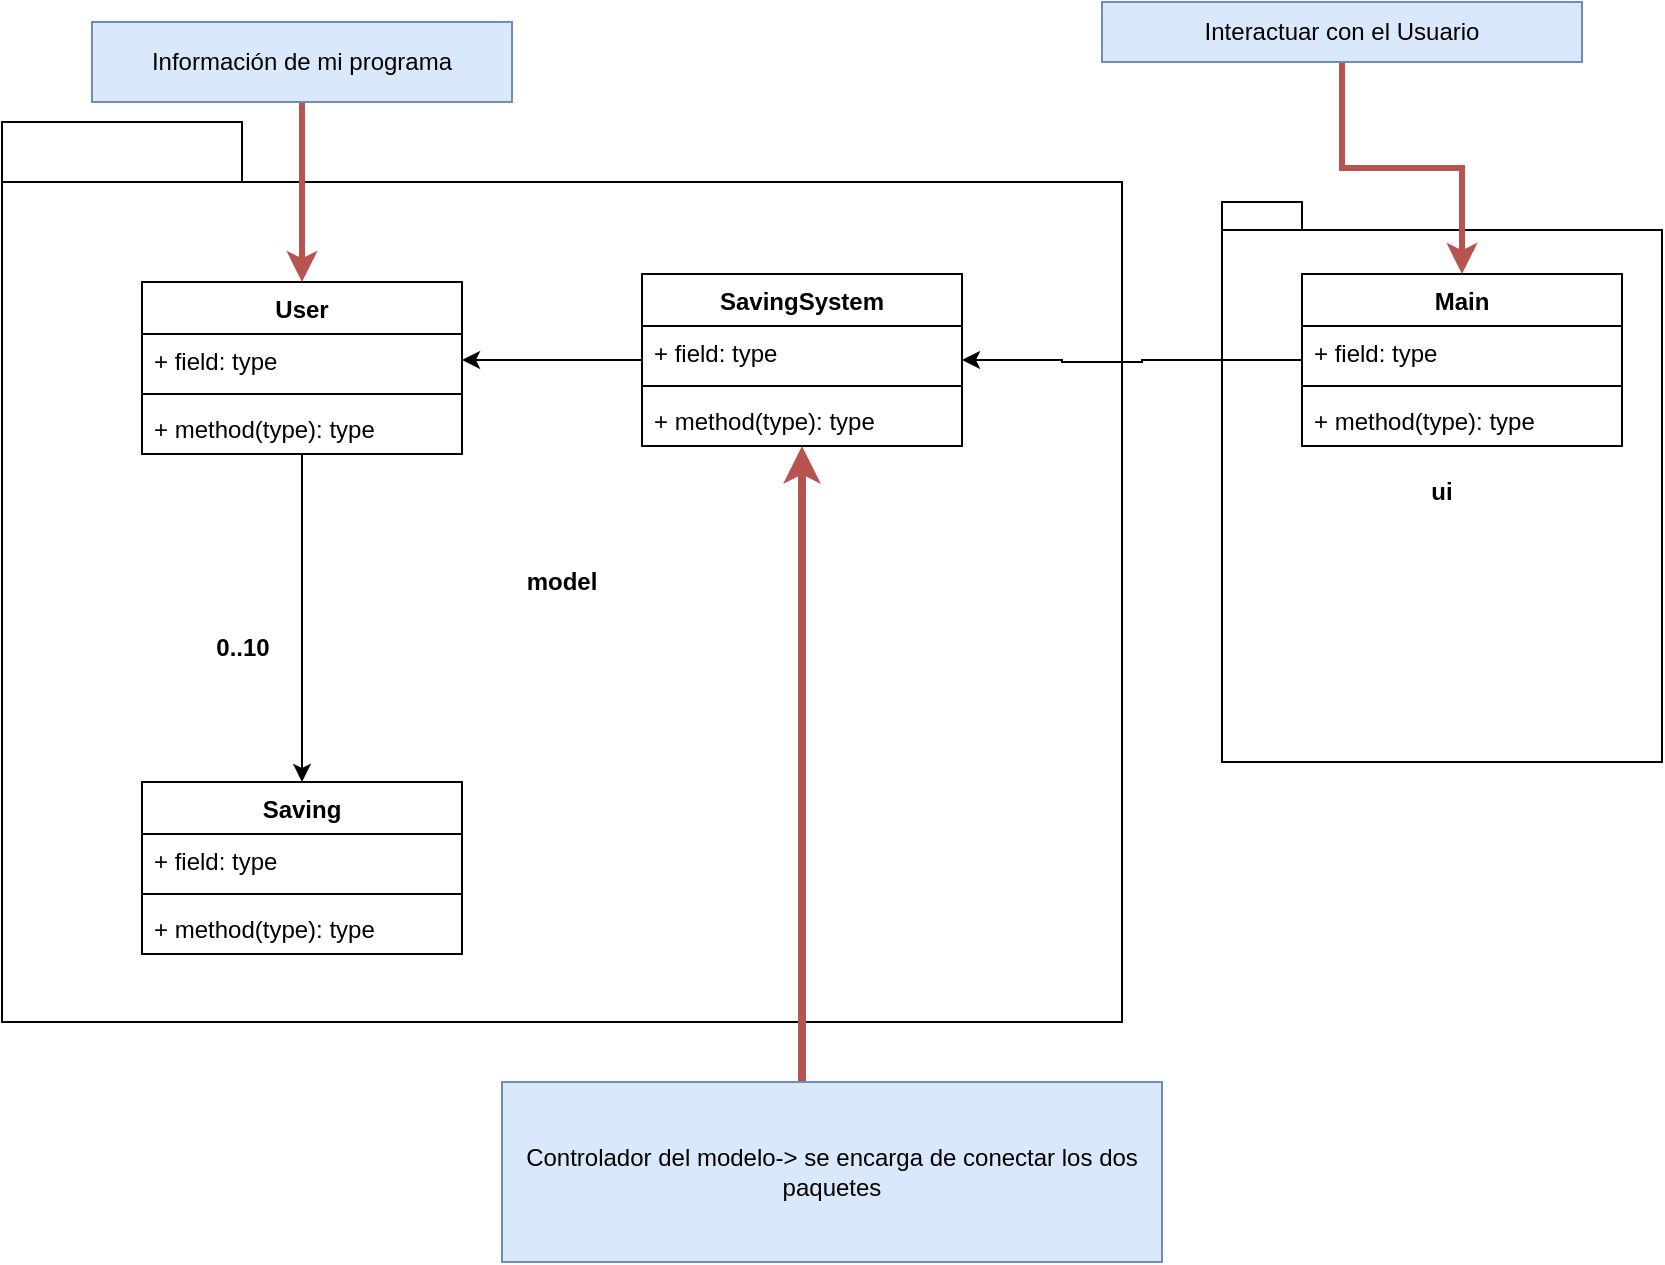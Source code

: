 <mxfile version="21.1.1" type="device">
  <diagram name="Page-1" id="nt6XgSQFn9e_2FXoI4YM">
    <mxGraphModel dx="2416" dy="606" grid="1" gridSize="10" guides="1" tooltips="1" connect="1" arrows="1" fold="1" page="1" pageScale="1" pageWidth="850" pageHeight="1100" math="0" shadow="0">
      <root>
        <mxCell id="0" />
        <mxCell id="1" parent="0" />
        <mxCell id="SWqoYzMEwX4nV6eWuzx6-5" value="&lt;div&gt;model&lt;/div&gt;" style="shape=folder;fontStyle=1;spacingTop=10;tabWidth=120;tabHeight=30;tabPosition=left;html=1;whiteSpace=wrap;" parent="1" vertex="1">
          <mxGeometry x="-810" y="210" width="560" height="450" as="geometry" />
        </mxCell>
        <mxCell id="vLg9exWuFrfTZ2UutzMG-5" style="edgeStyle=orthogonalEdgeStyle;rounded=0;orthogonalLoop=1;jettySize=auto;html=1;entryX=0.5;entryY=0;entryDx=0;entryDy=0;" edge="1" parent="1" source="SWqoYzMEwX4nV6eWuzx6-1" target="vLg9exWuFrfTZ2UutzMG-1">
          <mxGeometry relative="1" as="geometry" />
        </mxCell>
        <mxCell id="SWqoYzMEwX4nV6eWuzx6-1" value="User" style="swimlane;fontStyle=1;align=center;verticalAlign=top;childLayout=stackLayout;horizontal=1;startSize=26;horizontalStack=0;resizeParent=1;resizeParentMax=0;resizeLast=0;collapsible=1;marginBottom=0;whiteSpace=wrap;html=1;" parent="1" vertex="1">
          <mxGeometry x="-740" y="290" width="160" height="86" as="geometry" />
        </mxCell>
        <mxCell id="SWqoYzMEwX4nV6eWuzx6-2" value="+ field: type" style="text;strokeColor=none;fillColor=none;align=left;verticalAlign=top;spacingLeft=4;spacingRight=4;overflow=hidden;rotatable=0;points=[[0,0.5],[1,0.5]];portConstraint=eastwest;whiteSpace=wrap;html=1;" parent="SWqoYzMEwX4nV6eWuzx6-1" vertex="1">
          <mxGeometry y="26" width="160" height="26" as="geometry" />
        </mxCell>
        <mxCell id="SWqoYzMEwX4nV6eWuzx6-3" value="" style="line;strokeWidth=1;fillColor=none;align=left;verticalAlign=middle;spacingTop=-1;spacingLeft=3;spacingRight=3;rotatable=0;labelPosition=right;points=[];portConstraint=eastwest;strokeColor=inherit;" parent="SWqoYzMEwX4nV6eWuzx6-1" vertex="1">
          <mxGeometry y="52" width="160" height="8" as="geometry" />
        </mxCell>
        <mxCell id="SWqoYzMEwX4nV6eWuzx6-4" value="+ method(type): type" style="text;strokeColor=none;fillColor=none;align=left;verticalAlign=top;spacingLeft=4;spacingRight=4;overflow=hidden;rotatable=0;points=[[0,0.5],[1,0.5]];portConstraint=eastwest;whiteSpace=wrap;html=1;" parent="SWqoYzMEwX4nV6eWuzx6-1" vertex="1">
          <mxGeometry y="60" width="160" height="26" as="geometry" />
        </mxCell>
        <mxCell id="SWqoYzMEwX4nV6eWuzx6-10" style="edgeStyle=orthogonalEdgeStyle;rounded=0;orthogonalLoop=1;jettySize=auto;html=1;" parent="1" source="SWqoYzMEwX4nV6eWuzx6-6" target="SWqoYzMEwX4nV6eWuzx6-2" edge="1">
          <mxGeometry relative="1" as="geometry" />
        </mxCell>
        <mxCell id="SWqoYzMEwX4nV6eWuzx6-6" value="SavingSystem" style="swimlane;fontStyle=1;align=center;verticalAlign=top;childLayout=stackLayout;horizontal=1;startSize=26;horizontalStack=0;resizeParent=1;resizeParentMax=0;resizeLast=0;collapsible=1;marginBottom=0;whiteSpace=wrap;html=1;" parent="1" vertex="1">
          <mxGeometry x="-490" y="286" width="160" height="86" as="geometry" />
        </mxCell>
        <mxCell id="SWqoYzMEwX4nV6eWuzx6-7" value="+ field: type" style="text;strokeColor=none;fillColor=none;align=left;verticalAlign=top;spacingLeft=4;spacingRight=4;overflow=hidden;rotatable=0;points=[[0,0.5],[1,0.5]];portConstraint=eastwest;whiteSpace=wrap;html=1;" parent="SWqoYzMEwX4nV6eWuzx6-6" vertex="1">
          <mxGeometry y="26" width="160" height="26" as="geometry" />
        </mxCell>
        <mxCell id="SWqoYzMEwX4nV6eWuzx6-8" value="" style="line;strokeWidth=1;fillColor=none;align=left;verticalAlign=middle;spacingTop=-1;spacingLeft=3;spacingRight=3;rotatable=0;labelPosition=right;points=[];portConstraint=eastwest;strokeColor=inherit;" parent="SWqoYzMEwX4nV6eWuzx6-6" vertex="1">
          <mxGeometry y="52" width="160" height="8" as="geometry" />
        </mxCell>
        <mxCell id="SWqoYzMEwX4nV6eWuzx6-9" value="+ method(type): type" style="text;strokeColor=none;fillColor=none;align=left;verticalAlign=top;spacingLeft=4;spacingRight=4;overflow=hidden;rotatable=0;points=[[0,0.5],[1,0.5]];portConstraint=eastwest;whiteSpace=wrap;html=1;" parent="SWqoYzMEwX4nV6eWuzx6-6" vertex="1">
          <mxGeometry y="60" width="160" height="26" as="geometry" />
        </mxCell>
        <mxCell id="SWqoYzMEwX4nV6eWuzx6-11" value="ui" style="shape=folder;fontStyle=1;spacingTop=10;tabWidth=40;tabHeight=14;tabPosition=left;html=1;whiteSpace=wrap;" parent="1" vertex="1">
          <mxGeometry x="-200" y="250" width="220" height="280" as="geometry" />
        </mxCell>
        <mxCell id="SWqoYzMEwX4nV6eWuzx6-12" value="&lt;div&gt;Main&lt;/div&gt;" style="swimlane;fontStyle=1;align=center;verticalAlign=top;childLayout=stackLayout;horizontal=1;startSize=26;horizontalStack=0;resizeParent=1;resizeParentMax=0;resizeLast=0;collapsible=1;marginBottom=0;whiteSpace=wrap;html=1;" parent="1" vertex="1">
          <mxGeometry x="-160" y="286" width="160" height="86" as="geometry" />
        </mxCell>
        <mxCell id="SWqoYzMEwX4nV6eWuzx6-13" value="+ field: type" style="text;strokeColor=none;fillColor=none;align=left;verticalAlign=top;spacingLeft=4;spacingRight=4;overflow=hidden;rotatable=0;points=[[0,0.5],[1,0.5]];portConstraint=eastwest;whiteSpace=wrap;html=1;" parent="SWqoYzMEwX4nV6eWuzx6-12" vertex="1">
          <mxGeometry y="26" width="160" height="26" as="geometry" />
        </mxCell>
        <mxCell id="SWqoYzMEwX4nV6eWuzx6-14" value="" style="line;strokeWidth=1;fillColor=none;align=left;verticalAlign=middle;spacingTop=-1;spacingLeft=3;spacingRight=3;rotatable=0;labelPosition=right;points=[];portConstraint=eastwest;strokeColor=inherit;" parent="SWqoYzMEwX4nV6eWuzx6-12" vertex="1">
          <mxGeometry y="52" width="160" height="8" as="geometry" />
        </mxCell>
        <mxCell id="SWqoYzMEwX4nV6eWuzx6-15" value="+ method(type): type" style="text;strokeColor=none;fillColor=none;align=left;verticalAlign=top;spacingLeft=4;spacingRight=4;overflow=hidden;rotatable=0;points=[[0,0.5],[1,0.5]];portConstraint=eastwest;whiteSpace=wrap;html=1;" parent="SWqoYzMEwX4nV6eWuzx6-12" vertex="1">
          <mxGeometry y="60" width="160" height="26" as="geometry" />
        </mxCell>
        <mxCell id="SWqoYzMEwX4nV6eWuzx6-16" style="edgeStyle=orthogonalEdgeStyle;rounded=0;orthogonalLoop=1;jettySize=auto;html=1;entryX=1;entryY=0.5;entryDx=0;entryDy=0;" parent="1" source="SWqoYzMEwX4nV6eWuzx6-13" target="SWqoYzMEwX4nV6eWuzx6-6" edge="1">
          <mxGeometry relative="1" as="geometry">
            <Array as="points">
              <mxPoint x="-240" y="329" />
              <mxPoint x="-240" y="330" />
              <mxPoint x="-280" y="330" />
              <mxPoint x="-280" y="329" />
            </Array>
          </mxGeometry>
        </mxCell>
        <mxCell id="di0Rn1aAP8UO_7C6W1ML-2" style="edgeStyle=orthogonalEdgeStyle;rounded=0;orthogonalLoop=1;jettySize=auto;html=1;entryX=0.5;entryY=1;entryDx=0;entryDy=0;fillColor=#f8cecc;strokeColor=#b85450;strokeWidth=4;" parent="1" source="di0Rn1aAP8UO_7C6W1ML-1" target="SWqoYzMEwX4nV6eWuzx6-6" edge="1">
          <mxGeometry relative="1" as="geometry">
            <Array as="points">
              <mxPoint x="-410" y="560" />
              <mxPoint x="-410" y="560" />
            </Array>
          </mxGeometry>
        </mxCell>
        <mxCell id="di0Rn1aAP8UO_7C6W1ML-1" value="Controlador del modelo-&amp;gt; se encarga de conectar los dos paquetes" style="text;html=1;strokeColor=#6c8ebf;fillColor=#dae8fc;align=center;verticalAlign=middle;whiteSpace=wrap;rounded=0;" parent="1" vertex="1">
          <mxGeometry x="-560" y="690" width="330" height="90" as="geometry" />
        </mxCell>
        <mxCell id="di0Rn1aAP8UO_7C6W1ML-4" style="edgeStyle=orthogonalEdgeStyle;rounded=0;orthogonalLoop=1;jettySize=auto;html=1;fillColor=#f8cecc;strokeColor=#b85450;strokeWidth=3;" parent="1" source="di0Rn1aAP8UO_7C6W1ML-3" target="SWqoYzMEwX4nV6eWuzx6-1" edge="1">
          <mxGeometry relative="1" as="geometry" />
        </mxCell>
        <mxCell id="di0Rn1aAP8UO_7C6W1ML-3" value="Información de mi programa " style="text;html=1;strokeColor=#6c8ebf;fillColor=#dae8fc;align=center;verticalAlign=middle;whiteSpace=wrap;rounded=0;" parent="1" vertex="1">
          <mxGeometry x="-765" y="160" width="210" height="40" as="geometry" />
        </mxCell>
        <mxCell id="di0Rn1aAP8UO_7C6W1ML-6" style="edgeStyle=orthogonalEdgeStyle;rounded=0;orthogonalLoop=1;jettySize=auto;html=1;fillColor=#f8cecc;strokeColor=#b85450;strokeWidth=3;" parent="1" source="di0Rn1aAP8UO_7C6W1ML-5" target="SWqoYzMEwX4nV6eWuzx6-12" edge="1">
          <mxGeometry relative="1" as="geometry" />
        </mxCell>
        <mxCell id="di0Rn1aAP8UO_7C6W1ML-5" value="Interactuar con el Usuario" style="text;html=1;strokeColor=#6c8ebf;fillColor=#dae8fc;align=center;verticalAlign=middle;whiteSpace=wrap;rounded=0;" parent="1" vertex="1">
          <mxGeometry x="-260" y="150" width="240" height="30" as="geometry" />
        </mxCell>
        <mxCell id="vLg9exWuFrfTZ2UutzMG-1" value="Saving" style="swimlane;fontStyle=1;align=center;verticalAlign=top;childLayout=stackLayout;horizontal=1;startSize=26;horizontalStack=0;resizeParent=1;resizeParentMax=0;resizeLast=0;collapsible=1;marginBottom=0;whiteSpace=wrap;html=1;" vertex="1" parent="1">
          <mxGeometry x="-740" y="540" width="160" height="86" as="geometry" />
        </mxCell>
        <mxCell id="vLg9exWuFrfTZ2UutzMG-2" value="+ field: type" style="text;strokeColor=none;fillColor=none;align=left;verticalAlign=top;spacingLeft=4;spacingRight=4;overflow=hidden;rotatable=0;points=[[0,0.5],[1,0.5]];portConstraint=eastwest;whiteSpace=wrap;html=1;" vertex="1" parent="vLg9exWuFrfTZ2UutzMG-1">
          <mxGeometry y="26" width="160" height="26" as="geometry" />
        </mxCell>
        <mxCell id="vLg9exWuFrfTZ2UutzMG-3" value="" style="line;strokeWidth=1;fillColor=none;align=left;verticalAlign=middle;spacingTop=-1;spacingLeft=3;spacingRight=3;rotatable=0;labelPosition=right;points=[];portConstraint=eastwest;strokeColor=inherit;" vertex="1" parent="vLg9exWuFrfTZ2UutzMG-1">
          <mxGeometry y="52" width="160" height="8" as="geometry" />
        </mxCell>
        <mxCell id="vLg9exWuFrfTZ2UutzMG-4" value="+ method(type): type" style="text;strokeColor=none;fillColor=none;align=left;verticalAlign=top;spacingLeft=4;spacingRight=4;overflow=hidden;rotatable=0;points=[[0,0.5],[1,0.5]];portConstraint=eastwest;whiteSpace=wrap;html=1;" vertex="1" parent="vLg9exWuFrfTZ2UutzMG-1">
          <mxGeometry y="60" width="160" height="26" as="geometry" />
        </mxCell>
        <mxCell id="vLg9exWuFrfTZ2UutzMG-6" value="0..10" style="text;align=center;fontStyle=1;verticalAlign=middle;spacingLeft=3;spacingRight=3;strokeColor=none;rotatable=0;points=[[0,0.5],[1,0.5]];portConstraint=eastwest;html=1;" vertex="1" parent="1">
          <mxGeometry x="-730" y="460" width="80" height="26" as="geometry" />
        </mxCell>
      </root>
    </mxGraphModel>
  </diagram>
</mxfile>
